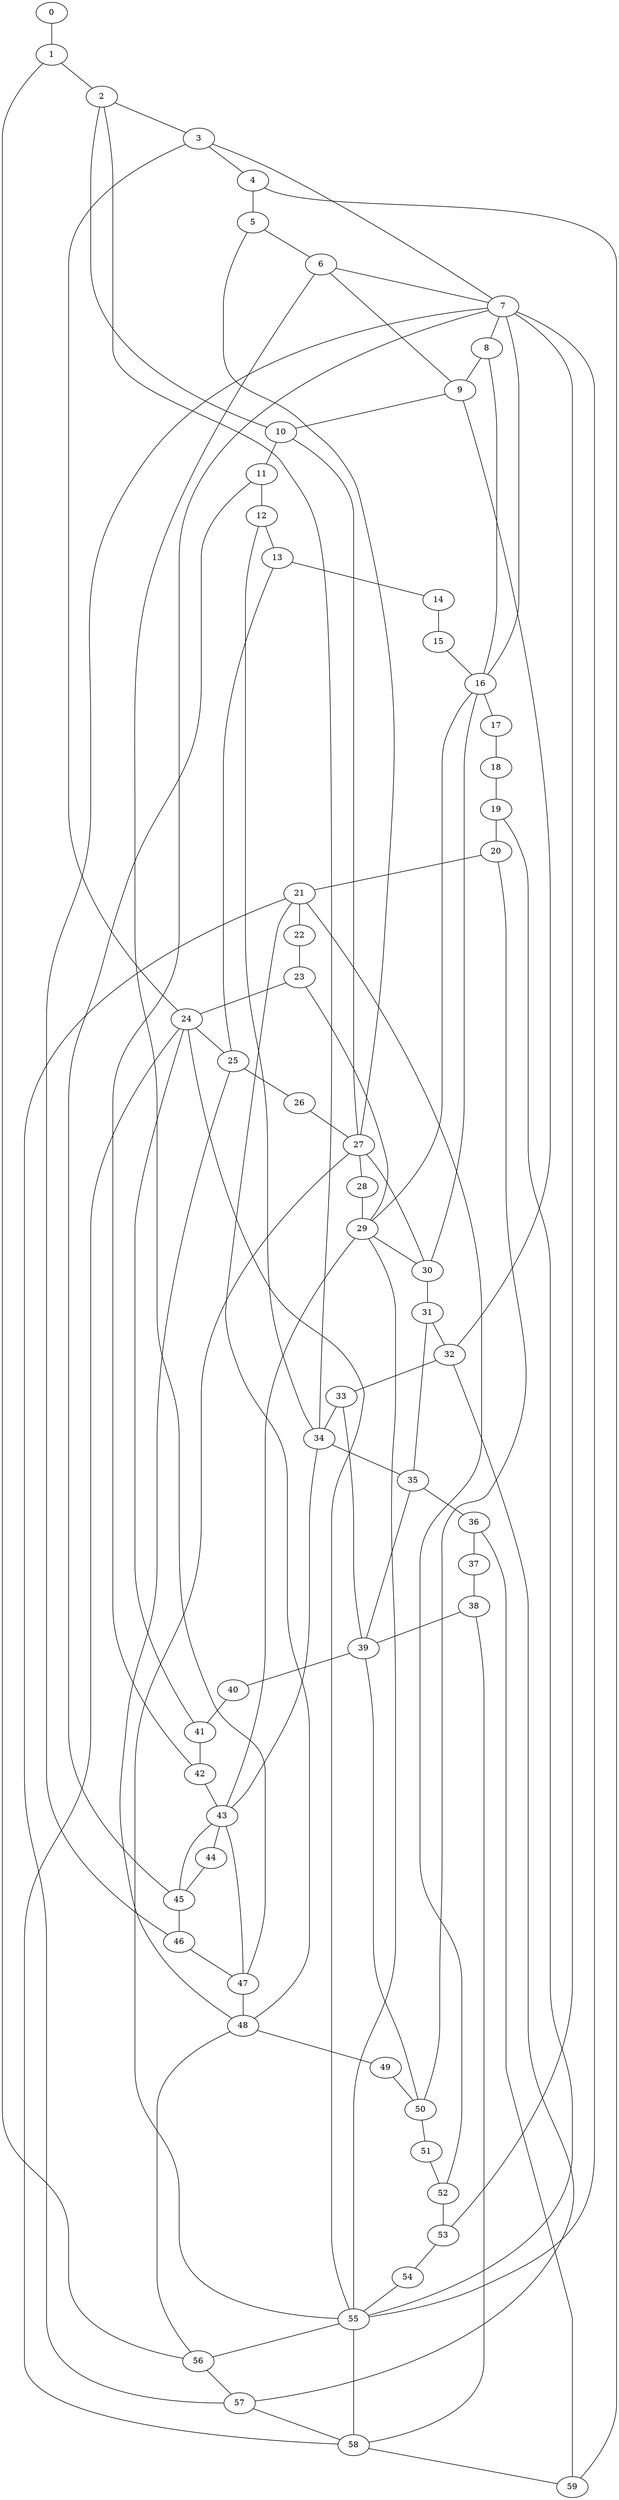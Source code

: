 
graph graphname {
    0 -- 1
1 -- 2
1 -- 56
2 -- 3
2 -- 34
2 -- 10
3 -- 4
3 -- 7
3 -- 24
4 -- 5
4 -- 59
5 -- 6
5 -- 27
6 -- 7
6 -- 9
6 -- 47
7 -- 8
7 -- 16
7 -- 42
7 -- 55
7 -- 46
7 -- 53
8 -- 9
8 -- 16
9 -- 10
9 -- 32
10 -- 11
10 -- 27
11 -- 12
11 -- 45
12 -- 13
12 -- 34
13 -- 14
13 -- 25
14 -- 15
15 -- 16
16 -- 17
16 -- 29
16 -- 30
17 -- 18
18 -- 19
19 -- 20
19 -- 55
20 -- 21
20 -- 50
21 -- 22
21 -- 57
21 -- 48
21 -- 52
22 -- 23
23 -- 24
23 -- 29
24 -- 25
24 -- 41
24 -- 55
24 -- 58
25 -- 26
25 -- 48
26 -- 27
27 -- 28
27 -- 55
27 -- 30
28 -- 29
29 -- 30
29 -- 43
29 -- 55
30 -- 31
31 -- 32
31 -- 35
32 -- 33
32 -- 57
33 -- 34
33 -- 39
34 -- 35
34 -- 43
35 -- 36
35 -- 39
36 -- 37
36 -- 59
37 -- 38
38 -- 39
38 -- 58
39 -- 40
39 -- 50
40 -- 41
41 -- 42
42 -- 43
43 -- 44
43 -- 45
43 -- 47
44 -- 45
45 -- 46
46 -- 47
47 -- 48
48 -- 49
48 -- 56
49 -- 50
50 -- 51
51 -- 52
52 -- 53
53 -- 54
54 -- 55
55 -- 56
55 -- 58
56 -- 57
57 -- 58
58 -- 59

}
